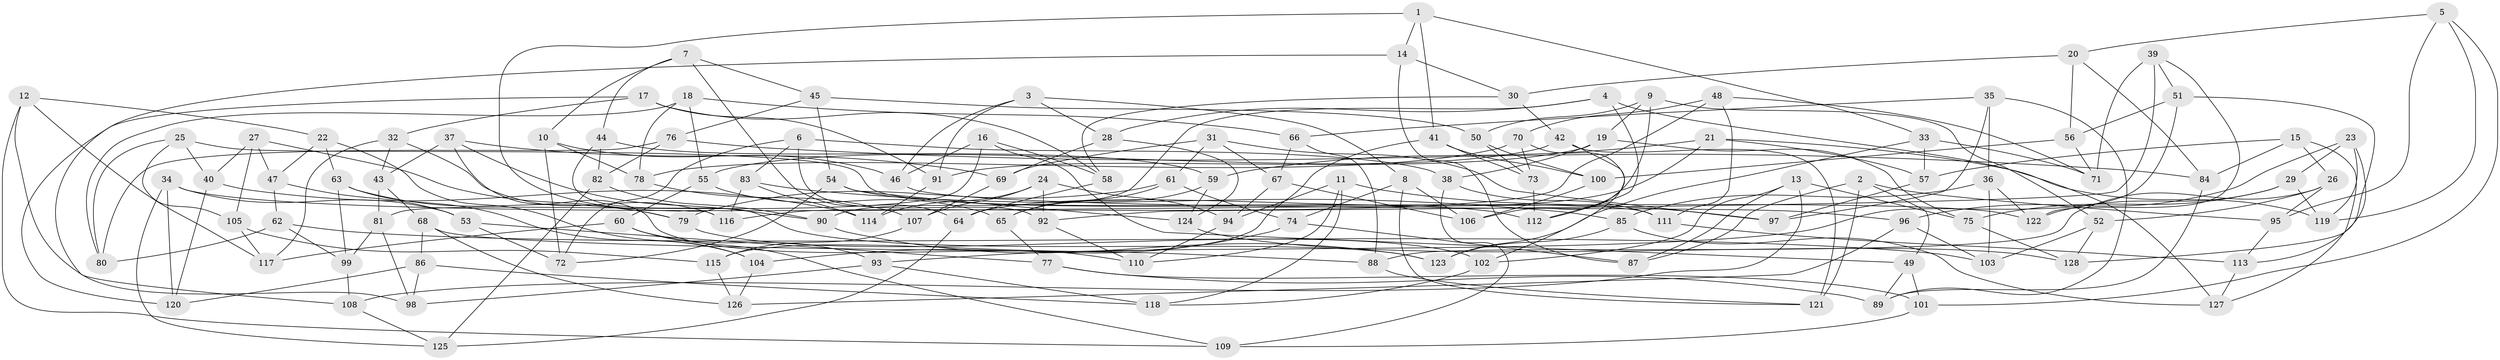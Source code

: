 // coarse degree distribution, {10: 0.039473684210526314, 6: 0.2236842105263158, 4: 0.5394736842105263, 8: 0.06578947368421052, 3: 0.02631578947368421, 7: 0.02631578947368421, 5: 0.05263157894736842, 13: 0.013157894736842105, 9: 0.013157894736842105}
// Generated by graph-tools (version 1.1) at 2025/21/03/04/25 18:21:00]
// undirected, 128 vertices, 256 edges
graph export_dot {
graph [start="1"]
  node [color=gray90,style=filled];
  1;
  2;
  3;
  4;
  5;
  6;
  7;
  8;
  9;
  10;
  11;
  12;
  13;
  14;
  15;
  16;
  17;
  18;
  19;
  20;
  21;
  22;
  23;
  24;
  25;
  26;
  27;
  28;
  29;
  30;
  31;
  32;
  33;
  34;
  35;
  36;
  37;
  38;
  39;
  40;
  41;
  42;
  43;
  44;
  45;
  46;
  47;
  48;
  49;
  50;
  51;
  52;
  53;
  54;
  55;
  56;
  57;
  58;
  59;
  60;
  61;
  62;
  63;
  64;
  65;
  66;
  67;
  68;
  69;
  70;
  71;
  72;
  73;
  74;
  75;
  76;
  77;
  78;
  79;
  80;
  81;
  82;
  83;
  84;
  85;
  86;
  87;
  88;
  89;
  90;
  91;
  92;
  93;
  94;
  95;
  96;
  97;
  98;
  99;
  100;
  101;
  102;
  103;
  104;
  105;
  106;
  107;
  108;
  109;
  110;
  111;
  112;
  113;
  114;
  115;
  116;
  117;
  118;
  119;
  120;
  121;
  122;
  123;
  124;
  125;
  126;
  127;
  128;
  1 -- 14;
  1 -- 41;
  1 -- 33;
  1 -- 116;
  2 -- 95;
  2 -- 49;
  2 -- 87;
  2 -- 121;
  3 -- 46;
  3 -- 91;
  3 -- 28;
  3 -- 8;
  4 -- 127;
  4 -- 28;
  4 -- 112;
  4 -- 90;
  5 -- 119;
  5 -- 101;
  5 -- 20;
  5 -- 95;
  6 -- 38;
  6 -- 92;
  6 -- 72;
  6 -- 83;
  7 -- 44;
  7 -- 10;
  7 -- 64;
  7 -- 45;
  8 -- 74;
  8 -- 121;
  8 -- 106;
  9 -- 52;
  9 -- 19;
  9 -- 106;
  9 -- 50;
  10 -- 46;
  10 -- 78;
  10 -- 72;
  11 -- 97;
  11 -- 110;
  11 -- 94;
  11 -- 118;
  12 -- 117;
  12 -- 109;
  12 -- 22;
  12 -- 98;
  13 -- 87;
  13 -- 108;
  13 -- 75;
  13 -- 102;
  14 -- 87;
  14 -- 30;
  14 -- 108;
  15 -- 26;
  15 -- 84;
  15 -- 57;
  15 -- 127;
  16 -- 49;
  16 -- 81;
  16 -- 58;
  16 -- 46;
  17 -- 58;
  17 -- 120;
  17 -- 32;
  17 -- 91;
  18 -- 66;
  18 -- 78;
  18 -- 55;
  18 -- 80;
  19 -- 75;
  19 -- 38;
  19 -- 91;
  20 -- 30;
  20 -- 56;
  20 -- 84;
  21 -- 59;
  21 -- 64;
  21 -- 119;
  21 -- 57;
  22 -- 104;
  22 -- 47;
  22 -- 63;
  23 -- 113;
  23 -- 96;
  23 -- 119;
  23 -- 29;
  24 -- 94;
  24 -- 114;
  24 -- 107;
  24 -- 92;
  25 -- 105;
  25 -- 40;
  25 -- 111;
  25 -- 80;
  26 -- 95;
  26 -- 52;
  26 -- 88;
  27 -- 105;
  27 -- 40;
  27 -- 79;
  27 -- 47;
  28 -- 124;
  28 -- 69;
  29 -- 119;
  29 -- 122;
  29 -- 75;
  30 -- 58;
  30 -- 42;
  31 -- 67;
  31 -- 97;
  31 -- 69;
  31 -- 61;
  32 -- 43;
  32 -- 116;
  32 -- 117;
  33 -- 123;
  33 -- 71;
  33 -- 57;
  34 -- 125;
  34 -- 120;
  34 -- 53;
  34 -- 122;
  35 -- 66;
  35 -- 36;
  35 -- 89;
  35 -- 97;
  36 -- 122;
  36 -- 85;
  36 -- 103;
  37 -- 90;
  37 -- 69;
  37 -- 43;
  37 -- 110;
  38 -- 109;
  38 -- 111;
  39 -- 92;
  39 -- 71;
  39 -- 122;
  39 -- 51;
  40 -- 114;
  40 -- 120;
  41 -- 100;
  41 -- 115;
  41 -- 73;
  42 -- 112;
  42 -- 121;
  42 -- 55;
  43 -- 81;
  43 -- 68;
  44 -- 123;
  44 -- 82;
  44 -- 59;
  45 -- 54;
  45 -- 50;
  45 -- 76;
  46 -- 96;
  47 -- 62;
  47 -- 53;
  48 -- 70;
  48 -- 116;
  48 -- 111;
  48 -- 71;
  49 -- 101;
  49 -- 89;
  50 -- 73;
  50 -- 100;
  51 -- 93;
  51 -- 56;
  51 -- 128;
  52 -- 128;
  52 -- 103;
  53 -- 72;
  53 -- 77;
  54 -- 124;
  54 -- 72;
  54 -- 112;
  55 -- 65;
  55 -- 60;
  56 -- 71;
  56 -- 100;
  57 -- 97;
  58 -- 64;
  59 -- 124;
  59 -- 65;
  60 -- 93;
  60 -- 117;
  60 -- 109;
  61 -- 74;
  61 -- 65;
  61 -- 79;
  62 -- 103;
  62 -- 99;
  62 -- 80;
  63 -- 79;
  63 -- 99;
  63 -- 104;
  64 -- 125;
  65 -- 77;
  66 -- 88;
  66 -- 67;
  67 -- 94;
  67 -- 106;
  68 -- 86;
  68 -- 88;
  68 -- 126;
  69 -- 107;
  70 -- 73;
  70 -- 102;
  70 -- 78;
  73 -- 112;
  74 -- 87;
  74 -- 104;
  75 -- 128;
  76 -- 82;
  76 -- 84;
  76 -- 80;
  77 -- 89;
  77 -- 101;
  78 -- 107;
  79 -- 102;
  81 -- 98;
  81 -- 99;
  82 -- 90;
  82 -- 125;
  83 -- 114;
  83 -- 85;
  83 -- 116;
  84 -- 89;
  85 -- 127;
  85 -- 123;
  86 -- 98;
  86 -- 120;
  86 -- 118;
  88 -- 121;
  90 -- 123;
  91 -- 114;
  92 -- 110;
  93 -- 98;
  93 -- 118;
  94 -- 110;
  95 -- 113;
  96 -- 103;
  96 -- 126;
  99 -- 108;
  100 -- 106;
  101 -- 109;
  102 -- 118;
  104 -- 126;
  105 -- 117;
  105 -- 115;
  107 -- 115;
  108 -- 125;
  111 -- 113;
  113 -- 127;
  115 -- 126;
  124 -- 128;
}
